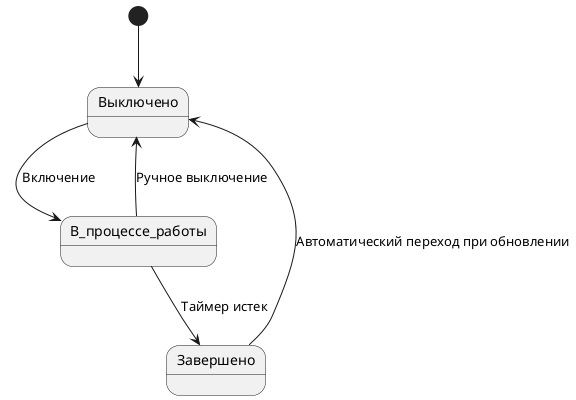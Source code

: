 @startuml
[*] --> Выключено
Выключено --> В_процессе_работы : Включение
В_процессе_работы --> Выключено : Ручное выключение
В_процессе_работы --> Завершено : Таймер истек
Завершено --> Выключено : Автоматический переход при обновлении
@enduml